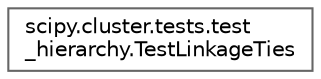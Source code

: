 digraph "Graphical Class Hierarchy"
{
 // LATEX_PDF_SIZE
  bgcolor="transparent";
  edge [fontname=Helvetica,fontsize=10,labelfontname=Helvetica,labelfontsize=10];
  node [fontname=Helvetica,fontsize=10,shape=box,height=0.2,width=0.4];
  rankdir="LR";
  Node0 [id="Node000000",label="scipy.cluster.tests.test\l_hierarchy.TestLinkageTies",height=0.2,width=0.4,color="grey40", fillcolor="white", style="filled",URL="$da/d8a/classscipy_1_1cluster_1_1tests_1_1test__hierarchy_1_1TestLinkageTies.html",tooltip=" "];
}
